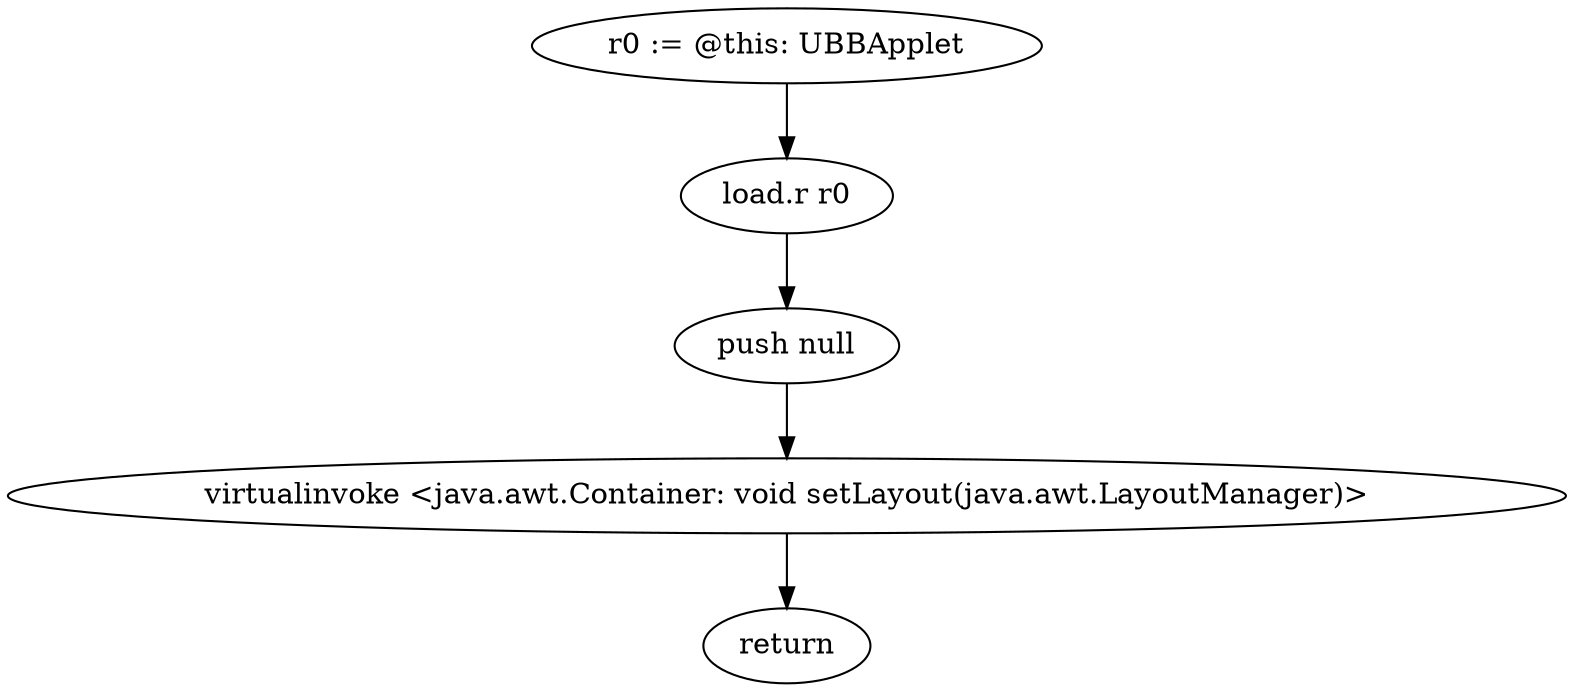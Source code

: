 digraph "" {
    "r0 := @this: UBBApplet"
    "load.r r0"
    "r0 := @this: UBBApplet"->"load.r r0";
    "push null"
    "load.r r0"->"push null";
    "virtualinvoke <java.awt.Container: void setLayout(java.awt.LayoutManager)>"
    "push null"->"virtualinvoke <java.awt.Container: void setLayout(java.awt.LayoutManager)>";
    "return"
    "virtualinvoke <java.awt.Container: void setLayout(java.awt.LayoutManager)>"->"return";
}
